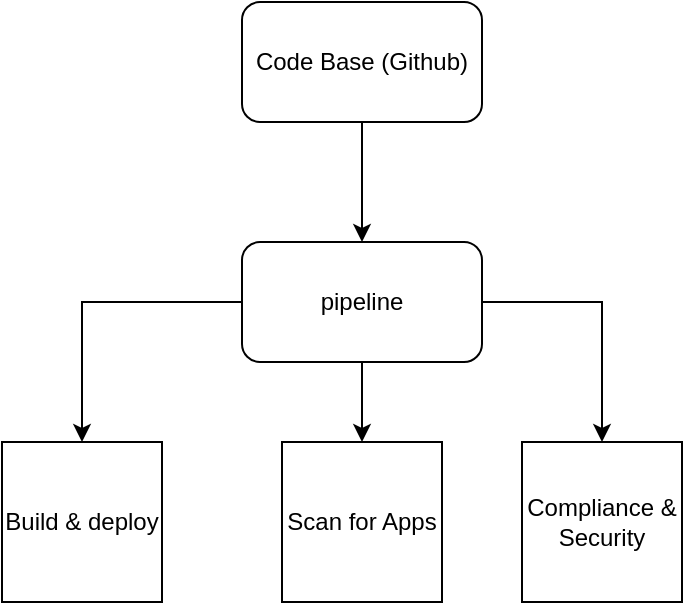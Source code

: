 <mxfile version="15.7.3" type="github">
  <diagram id="PbObOoGqxsLGGYJ1RfE8" name="Page-1">
    <mxGraphModel dx="1422" dy="762" grid="1" gridSize="10" guides="1" tooltips="1" connect="1" arrows="1" fold="1" page="1" pageScale="1" pageWidth="1169" pageHeight="827" math="0" shadow="0">
      <root>
        <mxCell id="0" />
        <mxCell id="1" parent="0" />
        <mxCell id="BO0biLTfd77MQqu4foBH-2" style="edgeStyle=orthogonalEdgeStyle;rounded=0;orthogonalLoop=1;jettySize=auto;html=1;" edge="1" parent="1" source="BO0biLTfd77MQqu4foBH-1" target="BO0biLTfd77MQqu4foBH-3">
          <mxGeometry relative="1" as="geometry">
            <mxPoint x="210" y="240" as="targetPoint" />
          </mxGeometry>
        </mxCell>
        <mxCell id="BO0biLTfd77MQqu4foBH-1" value="Code Base (Github)" style="rounded=1;whiteSpace=wrap;html=1;" vertex="1" parent="1">
          <mxGeometry x="150" y="90" width="120" height="60" as="geometry" />
        </mxCell>
        <mxCell id="BO0biLTfd77MQqu4foBH-4" style="edgeStyle=orthogonalEdgeStyle;rounded=0;orthogonalLoop=1;jettySize=auto;html=1;" edge="1" parent="1" source="BO0biLTfd77MQqu4foBH-3" target="BO0biLTfd77MQqu4foBH-5">
          <mxGeometry relative="1" as="geometry">
            <mxPoint x="70" y="340" as="targetPoint" />
          </mxGeometry>
        </mxCell>
        <mxCell id="BO0biLTfd77MQqu4foBH-6" style="edgeStyle=orthogonalEdgeStyle;rounded=0;orthogonalLoop=1;jettySize=auto;html=1;exitX=0.5;exitY=1;exitDx=0;exitDy=0;" edge="1" parent="1" source="BO0biLTfd77MQqu4foBH-3" target="BO0biLTfd77MQqu4foBH-7">
          <mxGeometry relative="1" as="geometry">
            <mxPoint x="210" y="350" as="targetPoint" />
          </mxGeometry>
        </mxCell>
        <mxCell id="BO0biLTfd77MQqu4foBH-8" style="edgeStyle=orthogonalEdgeStyle;rounded=0;orthogonalLoop=1;jettySize=auto;html=1;" edge="1" parent="1" source="BO0biLTfd77MQqu4foBH-3" target="BO0biLTfd77MQqu4foBH-9">
          <mxGeometry relative="1" as="geometry">
            <mxPoint x="330" y="330" as="targetPoint" />
          </mxGeometry>
        </mxCell>
        <mxCell id="BO0biLTfd77MQqu4foBH-3" value="pipeline" style="rounded=1;whiteSpace=wrap;html=1;" vertex="1" parent="1">
          <mxGeometry x="150" y="210" width="120" height="60" as="geometry" />
        </mxCell>
        <mxCell id="BO0biLTfd77MQqu4foBH-5" value="Build &amp;amp; deploy" style="whiteSpace=wrap;html=1;aspect=fixed;" vertex="1" parent="1">
          <mxGeometry x="30" y="310" width="80" height="80" as="geometry" />
        </mxCell>
        <mxCell id="BO0biLTfd77MQqu4foBH-7" value="Scan for Apps" style="whiteSpace=wrap;html=1;aspect=fixed;" vertex="1" parent="1">
          <mxGeometry x="170" y="310" width="80" height="80" as="geometry" />
        </mxCell>
        <mxCell id="BO0biLTfd77MQqu4foBH-9" value="Compliance &amp;amp; Security" style="whiteSpace=wrap;html=1;aspect=fixed;" vertex="1" parent="1">
          <mxGeometry x="290" y="310" width="80" height="80" as="geometry" />
        </mxCell>
      </root>
    </mxGraphModel>
  </diagram>
</mxfile>
